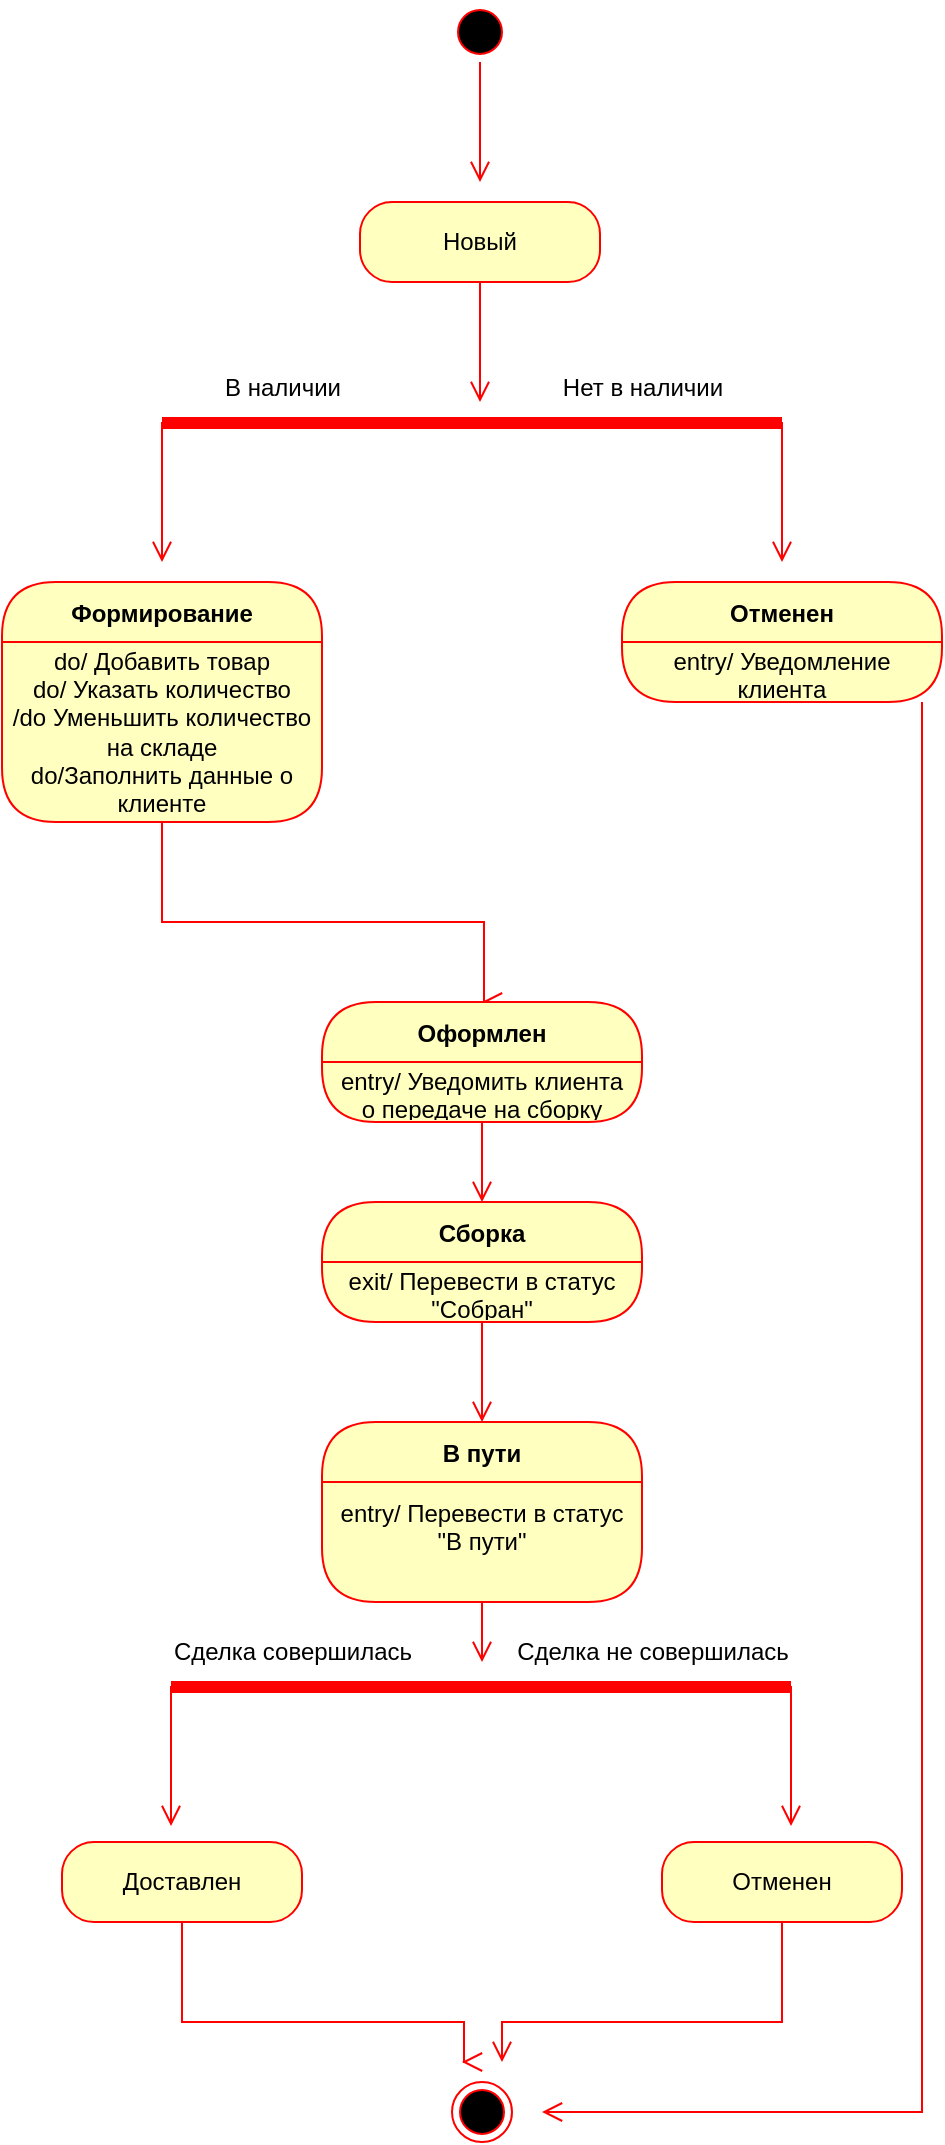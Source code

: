 <mxfile version="26.2.14">
  <diagram name="Страница — 1" id="ogdtJT-pXTGMNtcuUdoC">
    <mxGraphModel dx="1426" dy="777" grid="1" gridSize="10" guides="1" tooltips="1" connect="1" arrows="1" fold="1" page="1" pageScale="1" pageWidth="827" pageHeight="1169" math="0" shadow="0">
      <root>
        <mxCell id="0" />
        <mxCell id="1" parent="0" />
        <mxCell id="aBsbY-hczr1kAWlXZtOC-1" value="" style="ellipse;html=1;shape=startState;fillColor=#000000;strokeColor=#ff0000;" vertex="1" parent="1">
          <mxGeometry x="384" y="40" width="30" height="30" as="geometry" />
        </mxCell>
        <mxCell id="aBsbY-hczr1kAWlXZtOC-2" value="" style="edgeStyle=orthogonalEdgeStyle;html=1;verticalAlign=bottom;endArrow=open;endSize=8;strokeColor=#ff0000;rounded=0;" edge="1" source="aBsbY-hczr1kAWlXZtOC-1" parent="1">
          <mxGeometry relative="1" as="geometry">
            <mxPoint x="399" y="130" as="targetPoint" />
          </mxGeometry>
        </mxCell>
        <mxCell id="aBsbY-hczr1kAWlXZtOC-3" value="Новый" style="rounded=1;whiteSpace=wrap;html=1;arcSize=40;fontColor=#000000;fillColor=#ffffc0;strokeColor=#ff0000;" vertex="1" parent="1">
          <mxGeometry x="339" y="140" width="120" height="40" as="geometry" />
        </mxCell>
        <mxCell id="aBsbY-hczr1kAWlXZtOC-4" value="" style="edgeStyle=orthogonalEdgeStyle;html=1;verticalAlign=bottom;endArrow=open;endSize=8;strokeColor=#ff0000;rounded=0;" edge="1" source="aBsbY-hczr1kAWlXZtOC-3" parent="1">
          <mxGeometry relative="1" as="geometry">
            <mxPoint x="399" y="240" as="targetPoint" />
          </mxGeometry>
        </mxCell>
        <mxCell id="aBsbY-hczr1kAWlXZtOC-11" value="&lt;div&gt;&lt;/div&gt;" style="shape=line;html=1;strokeWidth=6;strokeColor=#ff0000;" vertex="1" parent="1">
          <mxGeometry x="240" y="250" width="310" height="1" as="geometry" />
        </mxCell>
        <mxCell id="aBsbY-hczr1kAWlXZtOC-15" value="" style="edgeStyle=orthogonalEdgeStyle;html=1;verticalAlign=bottom;endArrow=open;endSize=8;strokeColor=#ff0000;rounded=0;" edge="1" parent="1">
          <mxGeometry relative="1" as="geometry">
            <mxPoint x="550" y="320" as="targetPoint" />
            <mxPoint x="550" y="250" as="sourcePoint" />
          </mxGeometry>
        </mxCell>
        <mxCell id="aBsbY-hczr1kAWlXZtOC-16" value="" style="edgeStyle=orthogonalEdgeStyle;html=1;verticalAlign=bottom;endArrow=open;endSize=8;strokeColor=#ff0000;rounded=0;" edge="1" parent="1">
          <mxGeometry relative="1" as="geometry">
            <mxPoint x="240" y="320" as="targetPoint" />
            <mxPoint x="240" y="250" as="sourcePoint" />
            <Array as="points">
              <mxPoint x="240" y="320" />
            </Array>
          </mxGeometry>
        </mxCell>
        <mxCell id="aBsbY-hczr1kAWlXZtOC-21" value="В наличии" style="text;html=1;align=center;verticalAlign=middle;resizable=0;points=[];autosize=1;strokeColor=none;fillColor=none;" vertex="1" parent="1">
          <mxGeometry x="260" y="218" width="80" height="30" as="geometry" />
        </mxCell>
        <mxCell id="aBsbY-hczr1kAWlXZtOC-22" value="Нет в наличии" style="text;html=1;align=center;verticalAlign=middle;resizable=0;points=[];autosize=1;strokeColor=none;fillColor=none;" vertex="1" parent="1">
          <mxGeometry x="430" y="218" width="100" height="30" as="geometry" />
        </mxCell>
        <mxCell id="aBsbY-hczr1kAWlXZtOC-26" value="Отменен" style="swimlane;fontStyle=1;align=center;verticalAlign=middle;childLayout=stackLayout;horizontal=1;startSize=30;horizontalStack=0;resizeParent=0;resizeLast=1;container=0;fontColor=#000000;collapsible=0;rounded=1;arcSize=30;strokeColor=#ff0000;fillColor=#ffffc0;swimlaneFillColor=#ffffc0;dropTarget=0;" vertex="1" parent="1">
          <mxGeometry x="470" y="330" width="160" height="60" as="geometry" />
        </mxCell>
        <mxCell id="aBsbY-hczr1kAWlXZtOC-27" value="entry/ Уведомление клиента" style="text;html=1;strokeColor=none;fillColor=none;align=center;verticalAlign=middle;spacingLeft=4;spacingRight=4;whiteSpace=wrap;overflow=hidden;rotatable=0;fontColor=#000000;" vertex="1" parent="aBsbY-hczr1kAWlXZtOC-26">
          <mxGeometry y="30" width="160" height="30" as="geometry" />
        </mxCell>
        <mxCell id="aBsbY-hczr1kAWlXZtOC-30" value="Формирование" style="swimlane;fontStyle=1;align=center;verticalAlign=middle;childLayout=stackLayout;horizontal=1;startSize=30;horizontalStack=0;resizeParent=0;resizeLast=1;container=0;fontColor=#000000;collapsible=0;rounded=1;arcSize=30;strokeColor=#ff0000;fillColor=#ffffc0;swimlaneFillColor=#ffffc0;dropTarget=0;" vertex="1" parent="1">
          <mxGeometry x="160" y="330" width="160" height="120" as="geometry" />
        </mxCell>
        <mxCell id="aBsbY-hczr1kAWlXZtOC-31" value="do/ Добавить товар&lt;div&gt;do/ Указать количество&lt;/div&gt;&lt;div&gt;/do Уменьшить количество на складе&lt;/div&gt;&lt;div&gt;do/Заполнить данные о клиенте&lt;/div&gt;" style="text;html=1;strokeColor=none;fillColor=none;align=center;verticalAlign=middle;spacingLeft=4;spacingRight=4;whiteSpace=wrap;overflow=hidden;rotatable=0;fontColor=#000000;" vertex="1" parent="aBsbY-hczr1kAWlXZtOC-30">
          <mxGeometry y="30" width="160" height="90" as="geometry" />
        </mxCell>
        <mxCell id="aBsbY-hczr1kAWlXZtOC-32" value="" style="edgeStyle=orthogonalEdgeStyle;html=1;verticalAlign=bottom;endArrow=open;endSize=8;strokeColor=#ff0000;rounded=0;" edge="1" source="aBsbY-hczr1kAWlXZtOC-30" parent="1">
          <mxGeometry relative="1" as="geometry">
            <mxPoint x="400" y="540" as="targetPoint" />
            <Array as="points">
              <mxPoint x="240" y="500" />
              <mxPoint x="401" y="500" />
            </Array>
          </mxGeometry>
        </mxCell>
        <mxCell id="aBsbY-hczr1kAWlXZtOC-33" value="Оформлен" style="swimlane;fontStyle=1;align=center;verticalAlign=middle;childLayout=stackLayout;horizontal=1;startSize=30;horizontalStack=0;resizeParent=0;resizeLast=1;container=0;fontColor=#000000;collapsible=0;rounded=1;arcSize=30;strokeColor=#ff0000;fillColor=#ffffc0;swimlaneFillColor=#ffffc0;dropTarget=0;" vertex="1" parent="1">
          <mxGeometry x="320" y="540" width="160" height="60" as="geometry" />
        </mxCell>
        <mxCell id="aBsbY-hczr1kAWlXZtOC-34" value="entry/ Уведомить клиента о передаче на сборку" style="text;html=1;strokeColor=none;fillColor=none;align=center;verticalAlign=middle;spacingLeft=4;spacingRight=4;whiteSpace=wrap;overflow=hidden;rotatable=0;fontColor=#000000;" vertex="1" parent="aBsbY-hczr1kAWlXZtOC-33">
          <mxGeometry y="30" width="160" height="30" as="geometry" />
        </mxCell>
        <mxCell id="aBsbY-hczr1kAWlXZtOC-35" value="" style="edgeStyle=orthogonalEdgeStyle;html=1;verticalAlign=bottom;endArrow=open;endSize=8;strokeColor=#ff0000;rounded=0;" edge="1" source="aBsbY-hczr1kAWlXZtOC-33" parent="1">
          <mxGeometry relative="1" as="geometry">
            <mxPoint x="400" y="640" as="targetPoint" />
          </mxGeometry>
        </mxCell>
        <mxCell id="aBsbY-hczr1kAWlXZtOC-38" value="Сборка" style="swimlane;fontStyle=1;align=center;verticalAlign=middle;childLayout=stackLayout;horizontal=1;startSize=30;horizontalStack=0;resizeParent=0;resizeLast=1;container=0;fontColor=#000000;collapsible=0;rounded=1;arcSize=30;strokeColor=#ff0000;fillColor=#ffffc0;swimlaneFillColor=#ffffc0;dropTarget=0;" vertex="1" parent="1">
          <mxGeometry x="320" y="640" width="160" height="60" as="geometry" />
        </mxCell>
        <mxCell id="aBsbY-hczr1kAWlXZtOC-39" value="exit/ Перевести в статус &quot;Собран&quot;" style="text;html=1;strokeColor=none;fillColor=none;align=center;verticalAlign=middle;spacingLeft=4;spacingRight=4;whiteSpace=wrap;overflow=hidden;rotatable=0;fontColor=#000000;" vertex="1" parent="aBsbY-hczr1kAWlXZtOC-38">
          <mxGeometry y="30" width="160" height="30" as="geometry" />
        </mxCell>
        <mxCell id="aBsbY-hczr1kAWlXZtOC-40" value="" style="edgeStyle=orthogonalEdgeStyle;html=1;verticalAlign=bottom;endArrow=open;endSize=8;strokeColor=#ff0000;rounded=0;" edge="1" source="aBsbY-hczr1kAWlXZtOC-38" parent="1">
          <mxGeometry relative="1" as="geometry">
            <mxPoint x="400" y="750" as="targetPoint" />
          </mxGeometry>
        </mxCell>
        <mxCell id="aBsbY-hczr1kAWlXZtOC-42" value="В пути" style="swimlane;fontStyle=1;align=center;verticalAlign=middle;childLayout=stackLayout;horizontal=1;startSize=30;horizontalStack=0;resizeParent=0;resizeLast=1;container=0;fontColor=#000000;collapsible=0;rounded=1;arcSize=30;strokeColor=#ff0000;fillColor=#ffffc0;swimlaneFillColor=#ffffc0;dropTarget=0;" vertex="1" parent="1">
          <mxGeometry x="320" y="750" width="160" height="90" as="geometry" />
        </mxCell>
        <mxCell id="aBsbY-hczr1kAWlXZtOC-43" value="entry/ Перевести в статус &quot;В пути&quot;&lt;div&gt;&lt;div&gt;&lt;div&gt;&lt;br&gt;&lt;/div&gt;&lt;/div&gt;&lt;/div&gt;" style="text;html=1;strokeColor=none;fillColor=none;align=center;verticalAlign=middle;spacingLeft=4;spacingRight=4;whiteSpace=wrap;overflow=hidden;rotatable=0;fontColor=#000000;" vertex="1" parent="aBsbY-hczr1kAWlXZtOC-42">
          <mxGeometry y="30" width="160" height="60" as="geometry" />
        </mxCell>
        <mxCell id="aBsbY-hczr1kAWlXZtOC-44" value="" style="edgeStyle=orthogonalEdgeStyle;html=1;verticalAlign=bottom;endArrow=open;endSize=8;strokeColor=#ff0000;rounded=0;" edge="1" source="aBsbY-hczr1kAWlXZtOC-42" parent="1">
          <mxGeometry relative="1" as="geometry">
            <mxPoint x="400" y="870" as="targetPoint" />
          </mxGeometry>
        </mxCell>
        <mxCell id="aBsbY-hczr1kAWlXZtOC-48" value="&lt;div&gt;&lt;/div&gt;" style="shape=line;html=1;strokeWidth=6;strokeColor=#ff0000;" vertex="1" parent="1">
          <mxGeometry x="244.5" y="882" width="310" height="1" as="geometry" />
        </mxCell>
        <mxCell id="aBsbY-hczr1kAWlXZtOC-49" value="" style="edgeStyle=orthogonalEdgeStyle;html=1;verticalAlign=bottom;endArrow=open;endSize=8;strokeColor=#ff0000;rounded=0;" edge="1" parent="1">
          <mxGeometry relative="1" as="geometry">
            <mxPoint x="554.5" y="952" as="targetPoint" />
            <mxPoint x="554.5" y="882" as="sourcePoint" />
          </mxGeometry>
        </mxCell>
        <mxCell id="aBsbY-hczr1kAWlXZtOC-50" value="" style="edgeStyle=orthogonalEdgeStyle;html=1;verticalAlign=bottom;endArrow=open;endSize=8;strokeColor=#ff0000;rounded=0;" edge="1" parent="1">
          <mxGeometry relative="1" as="geometry">
            <mxPoint x="244.5" y="952" as="targetPoint" />
            <mxPoint x="244.5" y="882" as="sourcePoint" />
            <Array as="points">
              <mxPoint x="244.5" y="952" />
            </Array>
          </mxGeometry>
        </mxCell>
        <mxCell id="aBsbY-hczr1kAWlXZtOC-51" value="Сделка совершилась" style="text;html=1;align=center;verticalAlign=middle;resizable=0;points=[];autosize=1;strokeColor=none;fillColor=none;" vertex="1" parent="1">
          <mxGeometry x="234.5" y="850" width="140" height="30" as="geometry" />
        </mxCell>
        <mxCell id="aBsbY-hczr1kAWlXZtOC-52" value="Сделка не совершилась" style="text;html=1;align=center;verticalAlign=middle;resizable=0;points=[];autosize=1;strokeColor=none;fillColor=none;" vertex="1" parent="1">
          <mxGeometry x="404.5" y="850" width="160" height="30" as="geometry" />
        </mxCell>
        <mxCell id="aBsbY-hczr1kAWlXZtOC-56" value="Доставлен" style="rounded=1;whiteSpace=wrap;html=1;arcSize=40;fontColor=#000000;fillColor=#ffffc0;strokeColor=#ff0000;" vertex="1" parent="1">
          <mxGeometry x="190" y="960" width="120" height="40" as="geometry" />
        </mxCell>
        <mxCell id="aBsbY-hczr1kAWlXZtOC-57" value="" style="edgeStyle=orthogonalEdgeStyle;html=1;verticalAlign=bottom;endArrow=open;endSize=8;strokeColor=#ff0000;rounded=0;" edge="1" source="aBsbY-hczr1kAWlXZtOC-56" parent="1">
          <mxGeometry relative="1" as="geometry">
            <mxPoint x="390" y="1070" as="targetPoint" />
            <Array as="points">
              <mxPoint x="250" y="1050" />
              <mxPoint x="391" y="1050" />
            </Array>
          </mxGeometry>
        </mxCell>
        <mxCell id="aBsbY-hczr1kAWlXZtOC-62" value="Отменен" style="rounded=1;whiteSpace=wrap;html=1;arcSize=40;fontColor=#000000;fillColor=#ffffc0;strokeColor=#ff0000;" vertex="1" parent="1">
          <mxGeometry x="490" y="960" width="120" height="40" as="geometry" />
        </mxCell>
        <mxCell id="aBsbY-hczr1kAWlXZtOC-63" value="" style="edgeStyle=orthogonalEdgeStyle;html=1;verticalAlign=bottom;endArrow=open;endSize=8;strokeColor=#ff0000;rounded=0;" edge="1" source="aBsbY-hczr1kAWlXZtOC-62" parent="1">
          <mxGeometry relative="1" as="geometry">
            <mxPoint x="410" y="1070" as="targetPoint" />
            <Array as="points">
              <mxPoint x="550" y="1050" />
            </Array>
          </mxGeometry>
        </mxCell>
        <mxCell id="aBsbY-hczr1kAWlXZtOC-64" value="" style="ellipse;html=1;shape=endState;fillColor=#000000;strokeColor=#ff0000;" vertex="1" parent="1">
          <mxGeometry x="385" y="1080" width="30" height="30" as="geometry" />
        </mxCell>
        <mxCell id="aBsbY-hczr1kAWlXZtOC-65" value="" style="edgeStyle=orthogonalEdgeStyle;html=1;verticalAlign=bottom;endArrow=open;endSize=8;strokeColor=#ff0000;rounded=0;" edge="1" parent="1">
          <mxGeometry relative="1" as="geometry">
            <mxPoint x="430" y="1095" as="targetPoint" />
            <mxPoint x="620" y="390" as="sourcePoint" />
            <Array as="points">
              <mxPoint x="620" y="1095" />
            </Array>
          </mxGeometry>
        </mxCell>
      </root>
    </mxGraphModel>
  </diagram>
</mxfile>
